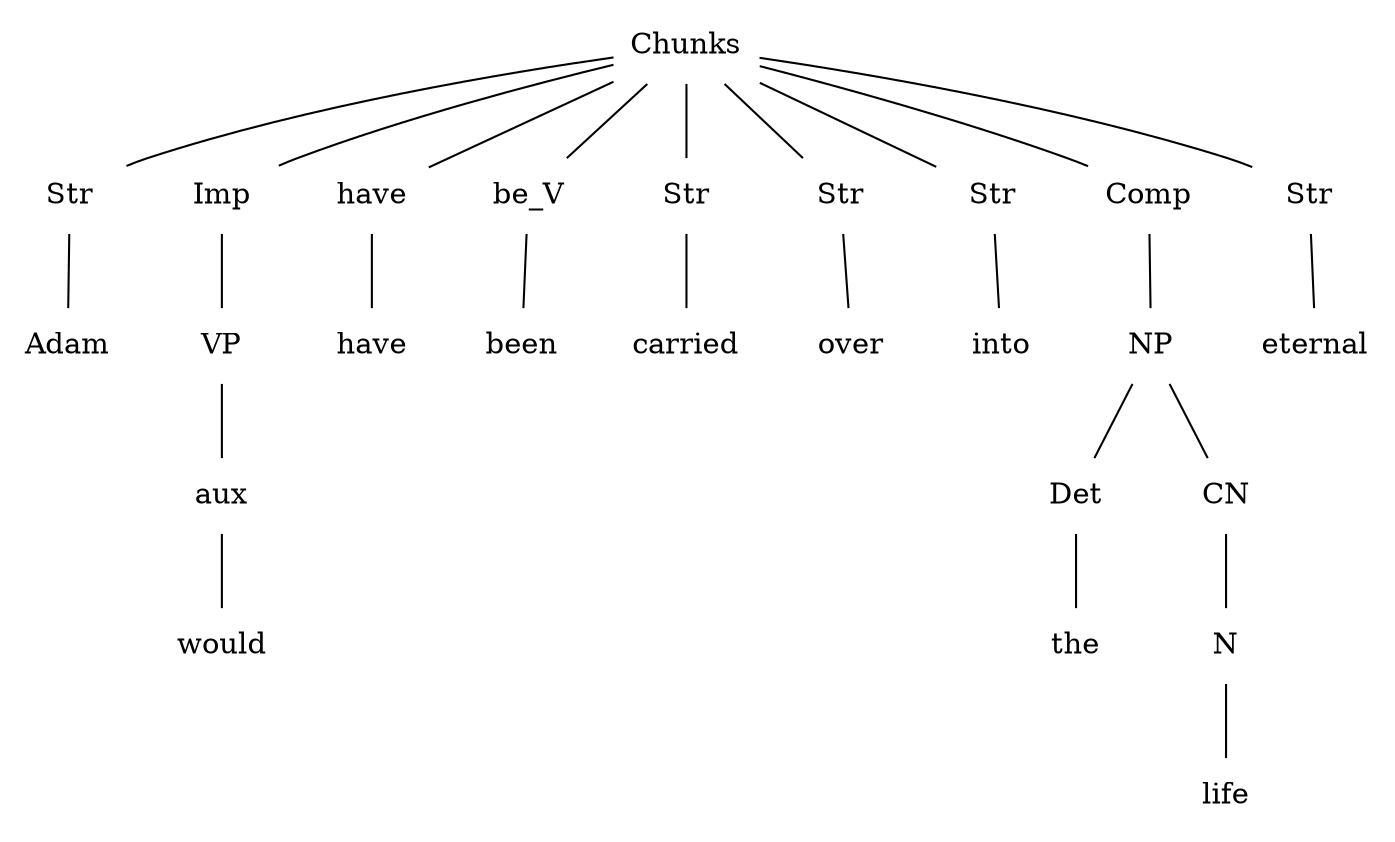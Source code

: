 graph {
n0[label = "Chunks", style = "solid", shape = "plaintext"] ;
n0_0[label = "Str", style = "solid", shape = "plaintext"] ;
n0 -- n0_0 [style = "solid"];
n0_0_0[label = "Adam", style = "solid", shape = "plaintext"] ;
n0_0 -- n0_0_0 [style = "solid"];
n1_0[label = "Imp", style = "solid", shape = "plaintext"] ;
n0 -- n1_0 [style = "solid"];
n0_1_0[label = "VP", style = "solid", shape = "plaintext"] ;
n1_0 -- n0_1_0 [style = "solid"];
n0_0_1_0[label = "aux", style = "solid", shape = "plaintext"] ;
n0_1_0 -- n0_0_1_0 [style = "solid"];
n0_0_0_1_0[label = "would", style = "solid", shape = "plaintext"] ;
n0_0_1_0 -- n0_0_0_1_0 [style = "solid"];
n2_0[label = "have", style = "solid", shape = "plaintext"] ;
n0 -- n2_0 [style = "solid"];
n0_2_0[label = "have", style = "solid", shape = "plaintext"] ;
n2_0 -- n0_2_0 [style = "solid"];
n3_0[label = "be_V", style = "solid", shape = "plaintext"] ;
n0 -- n3_0 [style = "solid"];
n0_3_0[label = "been", style = "solid", shape = "plaintext"] ;
n3_0 -- n0_3_0 [style = "solid"];
n4_0[label = "Str", style = "solid", shape = "plaintext"] ;
n0 -- n4_0 [style = "solid"];
n0_4_0[label = "carried", style = "solid", shape = "plaintext"] ;
n4_0 -- n0_4_0 [style = "solid"];
n5_0[label = "Str", style = "solid", shape = "plaintext"] ;
n0 -- n5_0 [style = "solid"];
n0_5_0[label = "over", style = "solid", shape = "plaintext"] ;
n5_0 -- n0_5_0 [style = "solid"];
n6_0[label = "Str", style = "solid", shape = "plaintext"] ;
n0 -- n6_0 [style = "solid"];
n0_6_0[label = "into", style = "solid", shape = "plaintext"] ;
n6_0 -- n0_6_0 [style = "solid"];
n7_0[label = "Comp", style = "solid", shape = "plaintext"] ;
n0 -- n7_0 [style = "solid"];
n0_7_0[label = "NP", style = "solid", shape = "plaintext"] ;
n7_0 -- n0_7_0 [style = "solid"];
n0_0_7_0[label = "Det", style = "solid", shape = "plaintext"] ;
n0_7_0 -- n0_0_7_0 [style = "solid"];
n0_0_0_7_0[label = "the", style = "solid", shape = "plaintext"] ;
n0_0_7_0 -- n0_0_0_7_0 [style = "solid"];
n1_0_7_0[label = "CN", style = "solid", shape = "plaintext"] ;
n0_7_0 -- n1_0_7_0 [style = "solid"];
n0_1_0_7_0[label = "N", style = "solid", shape = "plaintext"] ;
n1_0_7_0 -- n0_1_0_7_0 [style = "solid"];
n0_0_1_0_7_0[label = "life", style = "solid", shape = "plaintext"] ;
n0_1_0_7_0 -- n0_0_1_0_7_0 [style = "solid"];
n8_0[label = "Str", style = "solid", shape = "plaintext"] ;
n0 -- n8_0 [style = "solid"];
n0_8_0[label = "eternal", style = "solid", shape = "plaintext"] ;
n8_0 -- n0_8_0 [style = "solid"];
}